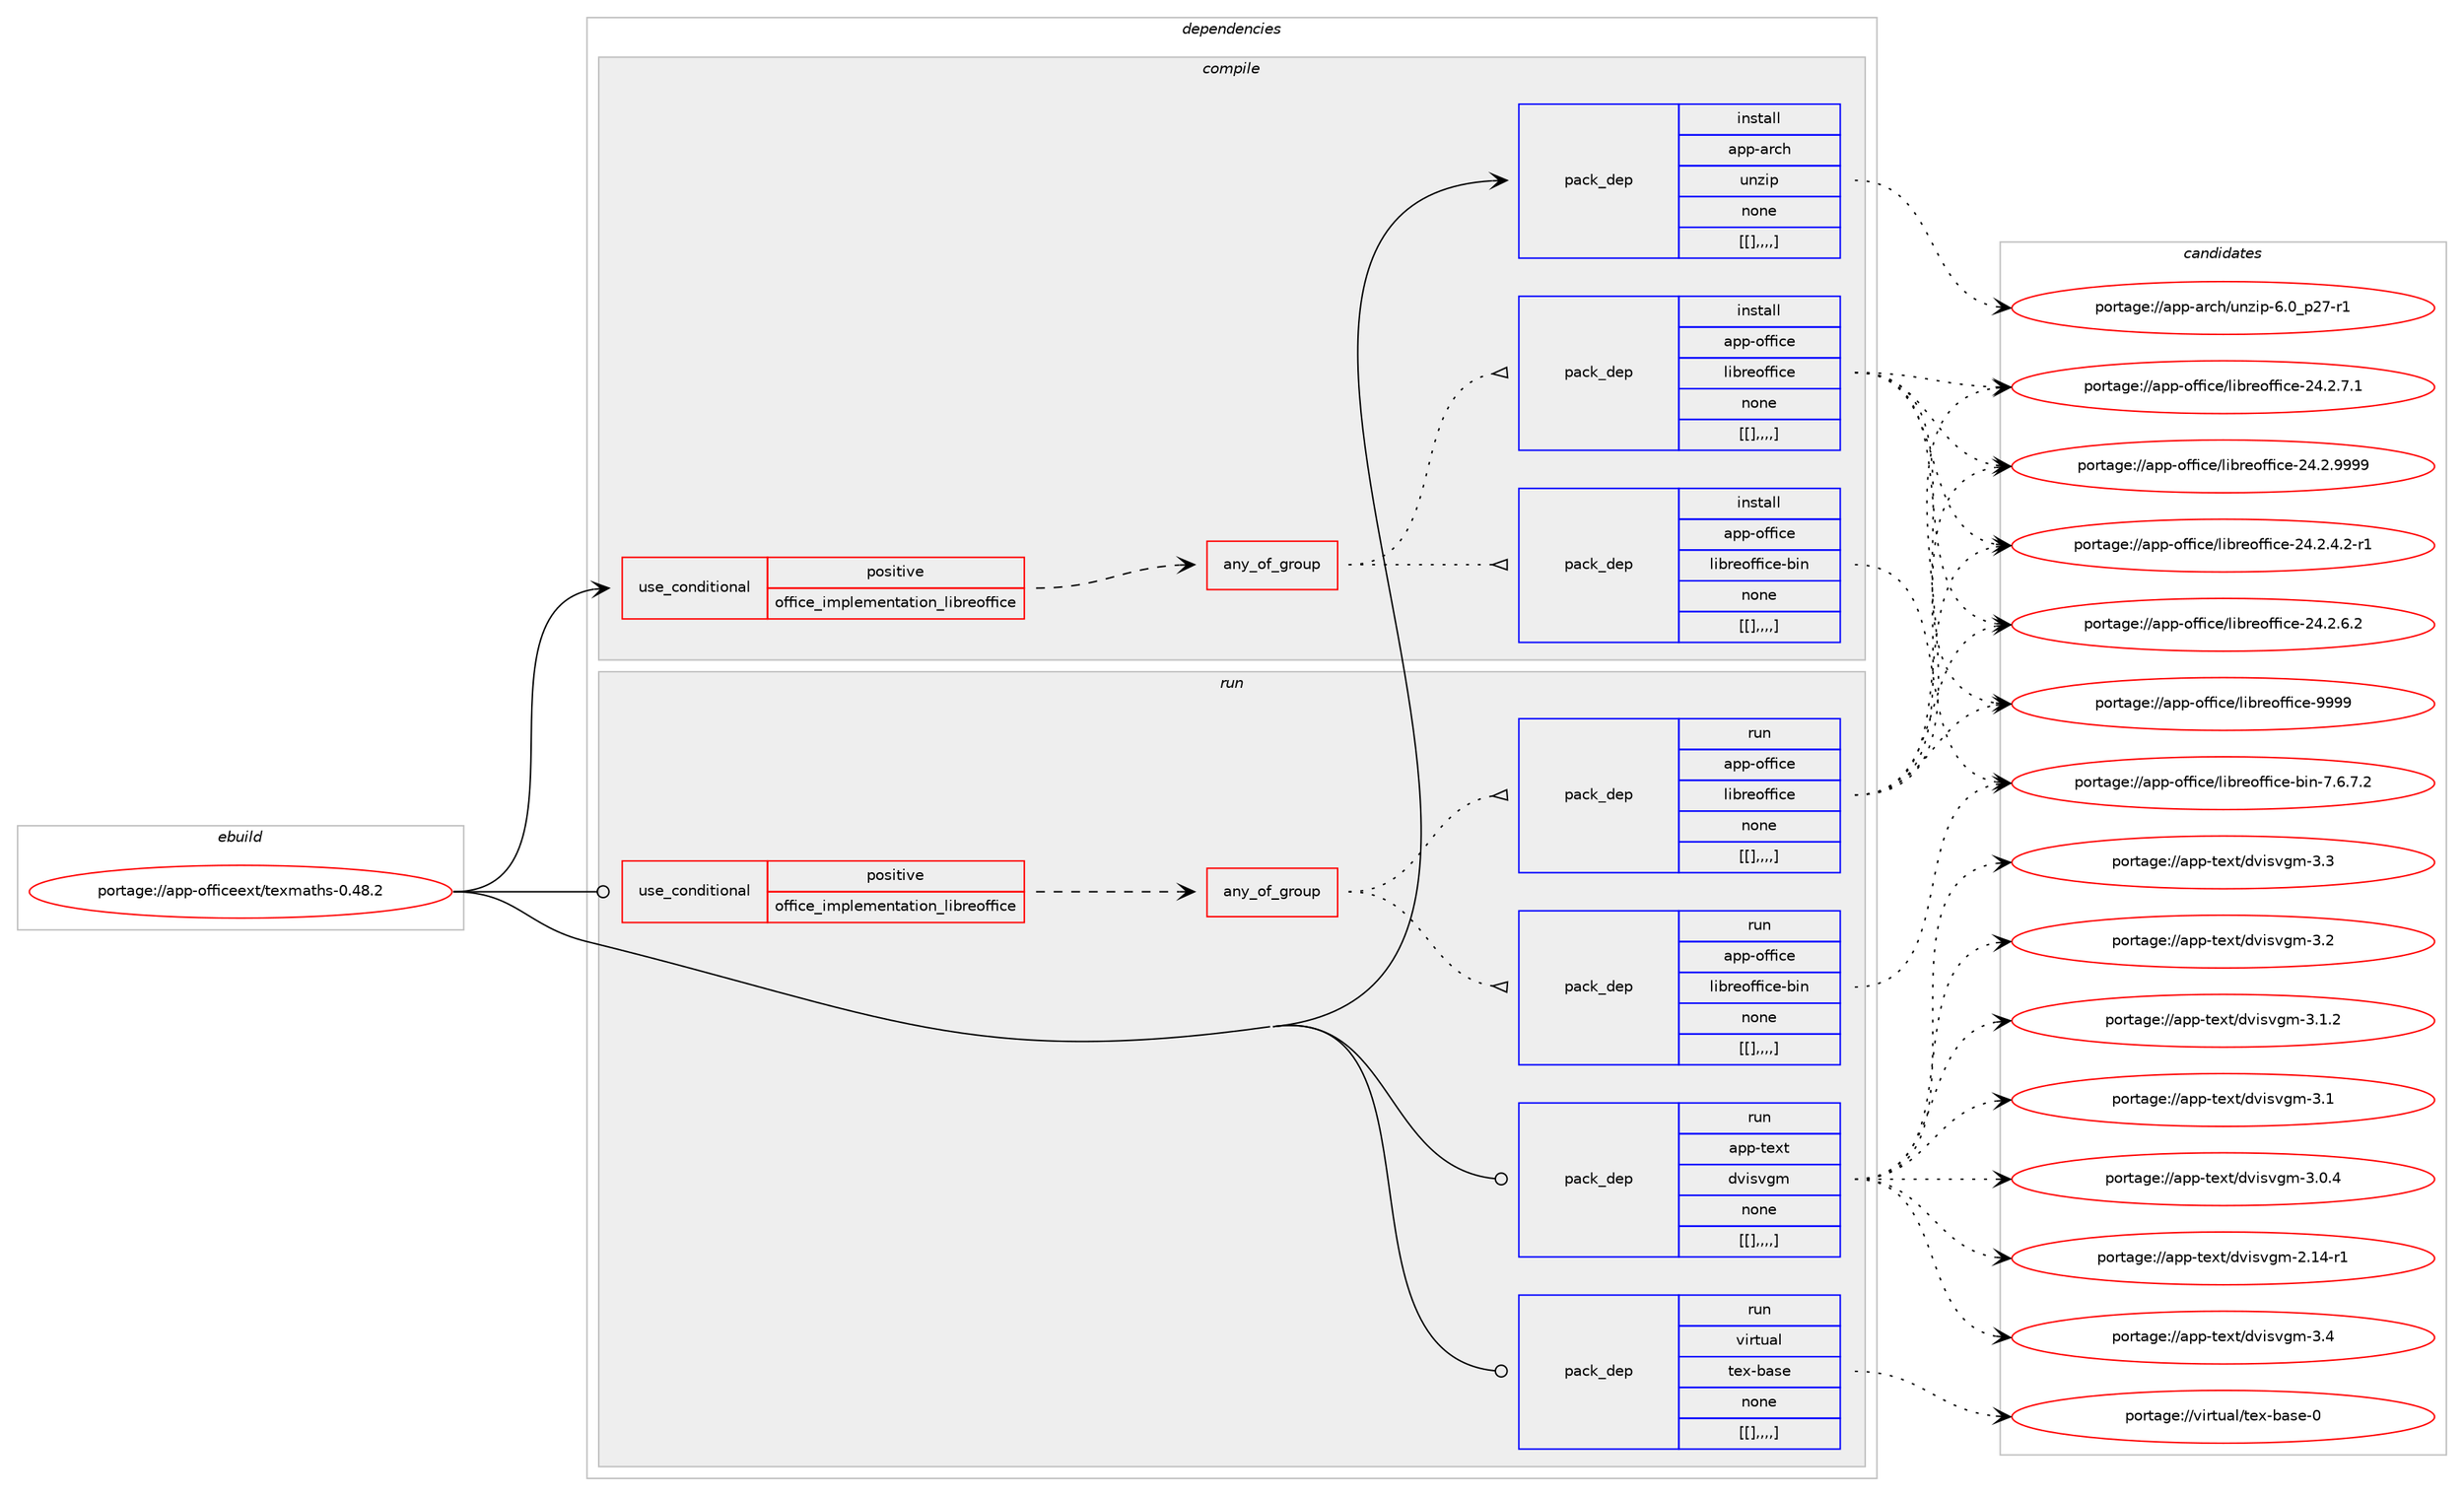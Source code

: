 digraph prolog {

# *************
# Graph options
# *************

newrank=true;
concentrate=true;
compound=true;
graph [rankdir=LR,fontname=Helvetica,fontsize=10,ranksep=1.5];#, ranksep=2.5, nodesep=0.2];
edge  [arrowhead=vee];
node  [fontname=Helvetica,fontsize=10];

# **********
# The ebuild
# **********

subgraph cluster_leftcol {
color=gray;
label=<<i>ebuild</i>>;
id [label="portage://app-officeext/texmaths-0.48.2", color=red, width=4, href="../app-officeext/texmaths-0.48.2.svg"];
}

# ****************
# The dependencies
# ****************

subgraph cluster_midcol {
color=gray;
label=<<i>dependencies</i>>;
subgraph cluster_compile {
fillcolor="#eeeeee";
style=filled;
label=<<i>compile</i>>;
subgraph cond15096 {
dependency51297 [label=<<TABLE BORDER="0" CELLBORDER="1" CELLSPACING="0" CELLPADDING="4"><TR><TD ROWSPAN="3" CELLPADDING="10">use_conditional</TD></TR><TR><TD>positive</TD></TR><TR><TD>office_implementation_libreoffice</TD></TR></TABLE>>, shape=none, color=red];
subgraph any450 {
dependency51301 [label=<<TABLE BORDER="0" CELLBORDER="1" CELLSPACING="0" CELLPADDING="4"><TR><TD CELLPADDING="10">any_of_group</TD></TR></TABLE>>, shape=none, color=red];subgraph pack35704 {
dependency51350 [label=<<TABLE BORDER="0" CELLBORDER="1" CELLSPACING="0" CELLPADDING="4" WIDTH="220"><TR><TD ROWSPAN="6" CELLPADDING="30">pack_dep</TD></TR><TR><TD WIDTH="110">install</TD></TR><TR><TD>app-office</TD></TR><TR><TD>libreoffice</TD></TR><TR><TD>none</TD></TR><TR><TD>[[],,,,]</TD></TR></TABLE>>, shape=none, color=blue];
}
dependency51301:e -> dependency51350:w [weight=20,style="dotted",arrowhead="oinv"];
subgraph pack35761 {
dependency51466 [label=<<TABLE BORDER="0" CELLBORDER="1" CELLSPACING="0" CELLPADDING="4" WIDTH="220"><TR><TD ROWSPAN="6" CELLPADDING="30">pack_dep</TD></TR><TR><TD WIDTH="110">install</TD></TR><TR><TD>app-office</TD></TR><TR><TD>libreoffice-bin</TD></TR><TR><TD>none</TD></TR><TR><TD>[[],,,,]</TD></TR></TABLE>>, shape=none, color=blue];
}
dependency51301:e -> dependency51466:w [weight=20,style="dotted",arrowhead="oinv"];
}
dependency51297:e -> dependency51301:w [weight=20,style="dashed",arrowhead="vee"];
}
id:e -> dependency51297:w [weight=20,style="solid",arrowhead="vee"];
subgraph pack35853 {
dependency51497 [label=<<TABLE BORDER="0" CELLBORDER="1" CELLSPACING="0" CELLPADDING="4" WIDTH="220"><TR><TD ROWSPAN="6" CELLPADDING="30">pack_dep</TD></TR><TR><TD WIDTH="110">install</TD></TR><TR><TD>app-arch</TD></TR><TR><TD>unzip</TD></TR><TR><TD>none</TD></TR><TR><TD>[[],,,,]</TD></TR></TABLE>>, shape=none, color=blue];
}
id:e -> dependency51497:w [weight=20,style="solid",arrowhead="vee"];
}
subgraph cluster_compileandrun {
fillcolor="#eeeeee";
style=filled;
label=<<i>compile and run</i>>;
}
subgraph cluster_run {
fillcolor="#eeeeee";
style=filled;
label=<<i>run</i>>;
subgraph cond15142 {
dependency51503 [label=<<TABLE BORDER="0" CELLBORDER="1" CELLSPACING="0" CELLPADDING="4"><TR><TD ROWSPAN="3" CELLPADDING="10">use_conditional</TD></TR><TR><TD>positive</TD></TR><TR><TD>office_implementation_libreoffice</TD></TR></TABLE>>, shape=none, color=red];
subgraph any455 {
dependency51707 [label=<<TABLE BORDER="0" CELLBORDER="1" CELLSPACING="0" CELLPADDING="4"><TR><TD CELLPADDING="10">any_of_group</TD></TR></TABLE>>, shape=none, color=red];subgraph pack36056 {
dependency51771 [label=<<TABLE BORDER="0" CELLBORDER="1" CELLSPACING="0" CELLPADDING="4" WIDTH="220"><TR><TD ROWSPAN="6" CELLPADDING="30">pack_dep</TD></TR><TR><TD WIDTH="110">run</TD></TR><TR><TD>app-office</TD></TR><TR><TD>libreoffice</TD></TR><TR><TD>none</TD></TR><TR><TD>[[],,,,]</TD></TR></TABLE>>, shape=none, color=blue];
}
dependency51707:e -> dependency51771:w [weight=20,style="dotted",arrowhead="oinv"];
subgraph pack36091 {
dependency51823 [label=<<TABLE BORDER="0" CELLBORDER="1" CELLSPACING="0" CELLPADDING="4" WIDTH="220"><TR><TD ROWSPAN="6" CELLPADDING="30">pack_dep</TD></TR><TR><TD WIDTH="110">run</TD></TR><TR><TD>app-office</TD></TR><TR><TD>libreoffice-bin</TD></TR><TR><TD>none</TD></TR><TR><TD>[[],,,,]</TD></TR></TABLE>>, shape=none, color=blue];
}
dependency51707:e -> dependency51823:w [weight=20,style="dotted",arrowhead="oinv"];
}
dependency51503:e -> dependency51707:w [weight=20,style="dashed",arrowhead="vee"];
}
id:e -> dependency51503:w [weight=20,style="solid",arrowhead="odot"];
subgraph pack36130 {
dependency51890 [label=<<TABLE BORDER="0" CELLBORDER="1" CELLSPACING="0" CELLPADDING="4" WIDTH="220"><TR><TD ROWSPAN="6" CELLPADDING="30">pack_dep</TD></TR><TR><TD WIDTH="110">run</TD></TR><TR><TD>app-text</TD></TR><TR><TD>dvisvgm</TD></TR><TR><TD>none</TD></TR><TR><TD>[[],,,,]</TD></TR></TABLE>>, shape=none, color=blue];
}
id:e -> dependency51890:w [weight=20,style="solid",arrowhead="odot"];
subgraph pack36173 {
dependency51914 [label=<<TABLE BORDER="0" CELLBORDER="1" CELLSPACING="0" CELLPADDING="4" WIDTH="220"><TR><TD ROWSPAN="6" CELLPADDING="30">pack_dep</TD></TR><TR><TD WIDTH="110">run</TD></TR><TR><TD>virtual</TD></TR><TR><TD>tex-base</TD></TR><TR><TD>none</TD></TR><TR><TD>[[],,,,]</TD></TR></TABLE>>, shape=none, color=blue];
}
id:e -> dependency51914:w [weight=20,style="solid",arrowhead="odot"];
}
}

# **************
# The candidates
# **************

subgraph cluster_choices {
rank=same;
color=gray;
label=<<i>candidates</i>>;

subgraph choice34292 {
color=black;
nodesep=1;
choice9711211245111102102105991014710810598114101111102102105991014557575757 [label="portage://app-office/libreoffice-9999", color=red, width=4,href="../app-office/libreoffice-9999.svg"];
choice97112112451111021021059910147108105981141011111021021059910145505246504657575757 [label="portage://app-office/libreoffice-24.2.9999", color=red, width=4,href="../app-office/libreoffice-24.2.9999.svg"];
choice971121124511110210210599101471081059811410111110210210599101455052465046554649 [label="portage://app-office/libreoffice-24.2.7.1", color=red, width=4,href="../app-office/libreoffice-24.2.7.1.svg"];
choice971121124511110210210599101471081059811410111110210210599101455052465046544650 [label="portage://app-office/libreoffice-24.2.6.2", color=red, width=4,href="../app-office/libreoffice-24.2.6.2.svg"];
choice9711211245111102102105991014710810598114101111102102105991014550524650465246504511449 [label="portage://app-office/libreoffice-24.2.4.2-r1", color=red, width=4,href="../app-office/libreoffice-24.2.4.2-r1.svg"];
dependency51350:e -> choice9711211245111102102105991014710810598114101111102102105991014557575757:w [style=dotted,weight="100"];
dependency51350:e -> choice97112112451111021021059910147108105981141011111021021059910145505246504657575757:w [style=dotted,weight="100"];
dependency51350:e -> choice971121124511110210210599101471081059811410111110210210599101455052465046554649:w [style=dotted,weight="100"];
dependency51350:e -> choice971121124511110210210599101471081059811410111110210210599101455052465046544650:w [style=dotted,weight="100"];
dependency51350:e -> choice9711211245111102102105991014710810598114101111102102105991014550524650465246504511449:w [style=dotted,weight="100"];
}
subgraph choice34294 {
color=black;
nodesep=1;
choice97112112451111021021059910147108105981141011111021021059910145981051104555465446554650 [label="portage://app-office/libreoffice-bin-7.6.7.2", color=red, width=4,href="../app-office/libreoffice-bin-7.6.7.2.svg"];
dependency51466:e -> choice97112112451111021021059910147108105981141011111021021059910145981051104555465446554650:w [style=dotted,weight="100"];
}
subgraph choice34295 {
color=black;
nodesep=1;
choice9711211245971149910447117110122105112455446489511250554511449 [label="portage://app-arch/unzip-6.0_p27-r1", color=red, width=4,href="../app-arch/unzip-6.0_p27-r1.svg"];
dependency51497:e -> choice9711211245971149910447117110122105112455446489511250554511449:w [style=dotted,weight="100"];
}
subgraph choice34302 {
color=black;
nodesep=1;
choice9711211245111102102105991014710810598114101111102102105991014557575757 [label="portage://app-office/libreoffice-9999", color=red, width=4,href="../app-office/libreoffice-9999.svg"];
choice97112112451111021021059910147108105981141011111021021059910145505246504657575757 [label="portage://app-office/libreoffice-24.2.9999", color=red, width=4,href="../app-office/libreoffice-24.2.9999.svg"];
choice971121124511110210210599101471081059811410111110210210599101455052465046554649 [label="portage://app-office/libreoffice-24.2.7.1", color=red, width=4,href="../app-office/libreoffice-24.2.7.1.svg"];
choice971121124511110210210599101471081059811410111110210210599101455052465046544650 [label="portage://app-office/libreoffice-24.2.6.2", color=red, width=4,href="../app-office/libreoffice-24.2.6.2.svg"];
choice9711211245111102102105991014710810598114101111102102105991014550524650465246504511449 [label="portage://app-office/libreoffice-24.2.4.2-r1", color=red, width=4,href="../app-office/libreoffice-24.2.4.2-r1.svg"];
dependency51771:e -> choice9711211245111102102105991014710810598114101111102102105991014557575757:w [style=dotted,weight="100"];
dependency51771:e -> choice97112112451111021021059910147108105981141011111021021059910145505246504657575757:w [style=dotted,weight="100"];
dependency51771:e -> choice971121124511110210210599101471081059811410111110210210599101455052465046554649:w [style=dotted,weight="100"];
dependency51771:e -> choice971121124511110210210599101471081059811410111110210210599101455052465046544650:w [style=dotted,weight="100"];
dependency51771:e -> choice9711211245111102102105991014710810598114101111102102105991014550524650465246504511449:w [style=dotted,weight="100"];
}
subgraph choice34307 {
color=black;
nodesep=1;
choice97112112451111021021059910147108105981141011111021021059910145981051104555465446554650 [label="portage://app-office/libreoffice-bin-7.6.7.2", color=red, width=4,href="../app-office/libreoffice-bin-7.6.7.2.svg"];
dependency51823:e -> choice97112112451111021021059910147108105981141011111021021059910145981051104555465446554650:w [style=dotted,weight="100"];
}
subgraph choice34335 {
color=black;
nodesep=1;
choice97112112451161011201164710011810511511810310945514652 [label="portage://app-text/dvisvgm-3.4", color=red, width=4,href="../app-text/dvisvgm-3.4.svg"];
choice97112112451161011201164710011810511511810310945514651 [label="portage://app-text/dvisvgm-3.3", color=red, width=4,href="../app-text/dvisvgm-3.3.svg"];
choice97112112451161011201164710011810511511810310945514650 [label="portage://app-text/dvisvgm-3.2", color=red, width=4,href="../app-text/dvisvgm-3.2.svg"];
choice971121124511610112011647100118105115118103109455146494650 [label="portage://app-text/dvisvgm-3.1.2", color=red, width=4,href="../app-text/dvisvgm-3.1.2.svg"];
choice97112112451161011201164710011810511511810310945514649 [label="portage://app-text/dvisvgm-3.1", color=red, width=4,href="../app-text/dvisvgm-3.1.svg"];
choice971121124511610112011647100118105115118103109455146484652 [label="portage://app-text/dvisvgm-3.0.4", color=red, width=4,href="../app-text/dvisvgm-3.0.4.svg"];
choice97112112451161011201164710011810511511810310945504649524511449 [label="portage://app-text/dvisvgm-2.14-r1", color=red, width=4,href="../app-text/dvisvgm-2.14-r1.svg"];
dependency51890:e -> choice97112112451161011201164710011810511511810310945514652:w [style=dotted,weight="100"];
dependency51890:e -> choice97112112451161011201164710011810511511810310945514651:w [style=dotted,weight="100"];
dependency51890:e -> choice97112112451161011201164710011810511511810310945514650:w [style=dotted,weight="100"];
dependency51890:e -> choice971121124511610112011647100118105115118103109455146494650:w [style=dotted,weight="100"];
dependency51890:e -> choice97112112451161011201164710011810511511810310945514649:w [style=dotted,weight="100"];
dependency51890:e -> choice971121124511610112011647100118105115118103109455146484652:w [style=dotted,weight="100"];
dependency51890:e -> choice97112112451161011201164710011810511511810310945504649524511449:w [style=dotted,weight="100"];
}
subgraph choice34339 {
color=black;
nodesep=1;
choice11810511411611797108471161011204598971151014548 [label="portage://virtual/tex-base-0", color=red, width=4,href="../virtual/tex-base-0.svg"];
dependency51914:e -> choice11810511411611797108471161011204598971151014548:w [style=dotted,weight="100"];
}
}

}
